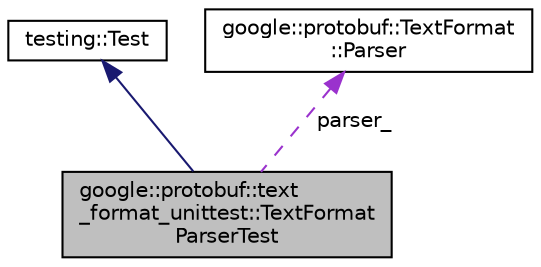 digraph "google::protobuf::text_format_unittest::TextFormatParserTest"
{
 // LATEX_PDF_SIZE
  edge [fontname="Helvetica",fontsize="10",labelfontname="Helvetica",labelfontsize="10"];
  node [fontname="Helvetica",fontsize="10",shape=record];
  Node1 [label="google::protobuf::text\l_format_unittest::TextFormat\lParserTest",height=0.2,width=0.4,color="black", fillcolor="grey75", style="filled", fontcolor="black",tooltip=" "];
  Node2 -> Node1 [dir="back",color="midnightblue",fontsize="10",style="solid",fontname="Helvetica"];
  Node2 [label="testing::Test",height=0.2,width=0.4,color="black", fillcolor="white", style="filled",URL="$classtesting_1_1Test.html",tooltip=" "];
  Node3 -> Node1 [dir="back",color="darkorchid3",fontsize="10",style="dashed",label=" parser_" ,fontname="Helvetica"];
  Node3 [label="google::protobuf::TextFormat\l::Parser",height=0.2,width=0.4,color="black", fillcolor="white", style="filled",URL="$classgoogle_1_1protobuf_1_1TextFormat_1_1Parser.html",tooltip=" "];
}
